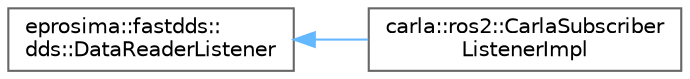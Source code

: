 digraph "类继承关系图"
{
 // INTERACTIVE_SVG=YES
 // LATEX_PDF_SIZE
  bgcolor="transparent";
  edge [fontname=Helvetica,fontsize=10,labelfontname=Helvetica,labelfontsize=10];
  node [fontname=Helvetica,fontsize=10,shape=box,height=0.2,width=0.4];
  rankdir="LR";
  Node0 [id="Node000000",label="eprosima::fastdds::\ldds::DataReaderListener",height=0.2,width=0.4,color="grey40", fillcolor="white", style="filled",URL="$da/d7d/classeprosima_1_1fastdds_1_1dds_1_1DataReaderListener.html",tooltip=" "];
  Node0 -> Node1 [id="edge139_Node000000_Node000001",dir="back",color="steelblue1",style="solid",tooltip=" "];
  Node1 [id="Node000001",label="carla::ros2::CarlaSubscriber\lListenerImpl",height=0.2,width=0.4,color="grey40", fillcolor="white", style="filled",URL="$dc/dce/classcarla_1_1ros2_1_1CarlaSubscriberListenerImpl.html",tooltip=" "];
}
